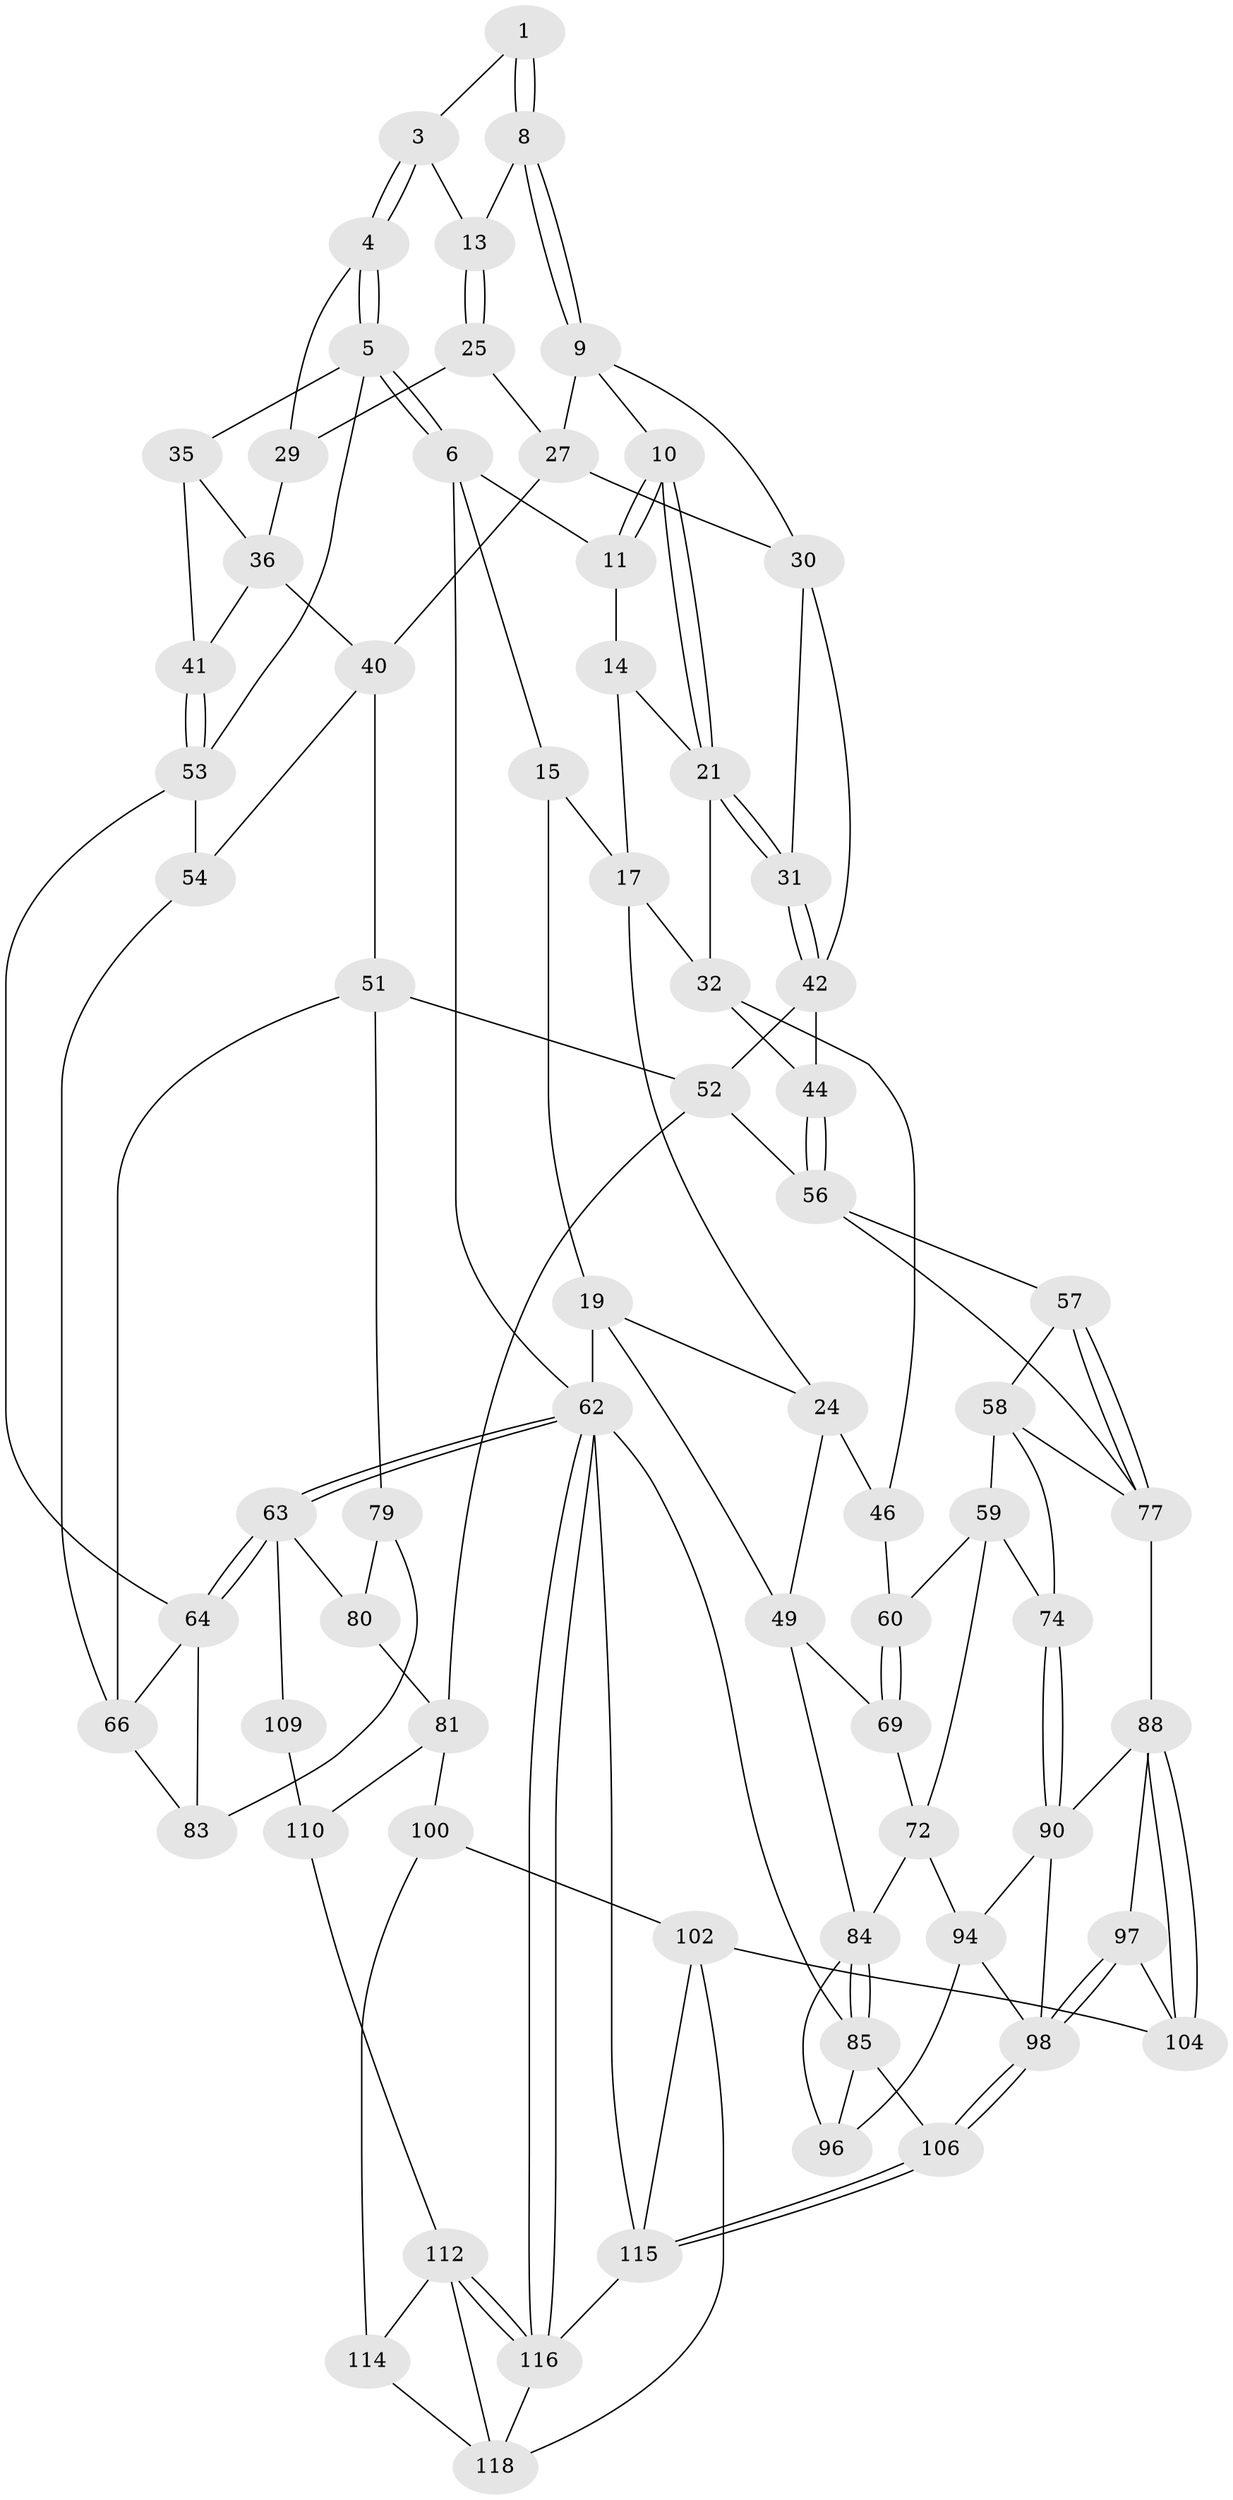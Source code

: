// original degree distribution, {3: 0.024793388429752067, 4: 0.2396694214876033, 5: 0.5041322314049587, 6: 0.23140495867768596}
// Generated by graph-tools (version 1.1) at 2025/11/02/27/25 16:11:51]
// undirected, 70 vertices, 148 edges
graph export_dot {
graph [start="1"]
  node [color=gray90,style=filled];
  1 [pos="+0.8160567337059424+0.0001624894596139299",super="+2"];
  3 [pos="+0.8367155374364335+0.048596515709014215"];
  4 [pos="+0.9311038621213796+0.1286507821929421"];
  5 [pos="+1+0.09221989202442296",super="+34"];
  6 [pos="+1+0",super="+7"];
  8 [pos="+0.6293319557740779+0.09878883468296024",super="+12"];
  9 [pos="+0.6100630394378505+0.09694270436864502",super="+28"];
  10 [pos="+0.5388185641574978+0.018017238130084753"];
  11 [pos="+0.49539168563783065+0"];
  13 [pos="+0.7600719035353574+0.1450113538594652"];
  14 [pos="+0.43853714416194395+0",super="+16"];
  15 [pos="+0.25032282553260665+0",super="+18"];
  17 [pos="+0.21830287302828422+0.1551228515332085",super="+23"];
  19 [pos="+0+0",super="+20"];
  21 [pos="+0.4043143570759677+0.24465984806929372",super="+22"];
  24 [pos="+0.08349307661310662+0.27437505622891184",super="+48"];
  25 [pos="+0.7853383522363243+0.17394183998969598",super="+26"];
  27 [pos="+0.6888099863084222+0.24994197625855755",super="+37"];
  29 [pos="+0.8418239408675428+0.19907133256185508",super="+33"];
  30 [pos="+0.569773270710958+0.24455909698779738",super="+38"];
  31 [pos="+0.4060775385648163+0.24891668732785446"];
  32 [pos="+0.21197116178242123+0.32187259119096845",super="+45"];
  35 [pos="+0.8432657092702266+0.27954386383983415"];
  36 [pos="+0.8368183315057179+0.27469685469901056",super="+39"];
  40 [pos="+0.7142984133419006+0.38579857821397884",super="+50"];
  41 [pos="+0.9602872604612225+0.40535488173795"];
  42 [pos="+0.43805606033128025+0.4451677134704791",super="+43"];
  44 [pos="+0.41317272832407514+0.477895099245782"];
  46 [pos="+0.24654714520918725+0.4541607294257362",super="+47"];
  49 [pos="+0+0.4006245982171535",super="+70"];
  51 [pos="+0.7344040439581561+0.5569535344138097",super="+68"];
  52 [pos="+0.7277561920705062+0.5613050437813475",super="+75"];
  53 [pos="+0.9634942934829671+0.40748416026590933",super="+55"];
  54 [pos="+0.887078490990037+0.4987062729659651"];
  56 [pos="+0.41209954245212793+0.49119738260920015",super="+76"];
  57 [pos="+0.40326669916889457+0.5064994331889977"];
  58 [pos="+0.18682660592812556+0.5955606105575164",super="+73"];
  59 [pos="+0.1735112823593283+0.5956665561234943",super="+71"];
  60 [pos="+0.1578533050190557+0.576039092640394",super="+61"];
  62 [pos="+1+1",super="+86"];
  63 [pos="+1+0.913417722078489",super="+108"];
  64 [pos="+1+0.677143547345405",super="+65"];
  66 [pos="+0.9117123287927579+0.5514718207547388",super="+67"];
  69 [pos="+0.02405158296624904+0.6405650580367103"];
  72 [pos="+0.1137380211163061+0.6922607265557471",super="+91"];
  74 [pos="+0.2259075857306581+0.7104175553771089"];
  77 [pos="+0.3659075424033115+0.6221508979706281",super="+78"];
  79 [pos="+0.8348830788385028+0.7259779514834155",super="+87"];
  80 [pos="+0.7409582895444617+0.7791186652281958",super="+105"];
  81 [pos="+0.7186009655634678+0.7906021565901681",super="+82"];
  83 [pos="+0.9142631084220681+0.6536617305151634"];
  84 [pos="+0+0.7883984452344666",super="+92"];
  85 [pos="+0+1",super="+107"];
  88 [pos="+0.38698306677174465+0.7862420344435946",super="+89"];
  90 [pos="+0.2317522807647434+0.7465691430826749",super="+93"];
  94 [pos="+0.1323223134786982+0.7615020031057663",super="+95"];
  96 [pos="+0.07899530933040358+0.8324043703101002"];
  97 [pos="+0.24235929622583335+0.838150974095314"];
  98 [pos="+0.1956170859416791+0.8919891797182949",super="+99"];
  100 [pos="+0.6553135702604976+0.790905949126621",super="+101"];
  102 [pos="+0.4824877147143954+0.8956132763768277",super="+103"];
  104 [pos="+0.38802027478540446+0.802710685294925"];
  106 [pos="+0.19566794867014942+0.940092568220344"];
  109 [pos="+0.9501665727202021+0.840139402013051"];
  110 [pos="+0.741848300850522+0.8132762060229742",super="+111"];
  112 [pos="+0.779619408162087+1",super="+113"];
  114 [pos="+0.6581740494920699+0.8847750203426585",super="+117"];
  115 [pos="+0.27101984028430315+1",super="+121"];
  116 [pos="+0.7989806592421664+1",super="+120"];
  118 [pos="+0.5967660907655408+0.988022591096434",super="+119"];
  1 -- 8 [weight=2];
  1 -- 8;
  1 -- 3;
  3 -- 4;
  3 -- 4;
  3 -- 13;
  4 -- 5;
  4 -- 5;
  4 -- 29;
  5 -- 6;
  5 -- 6;
  5 -- 53;
  5 -- 35;
  6 -- 15;
  6 -- 62;
  6 -- 11;
  8 -- 9;
  8 -- 9;
  8 -- 13;
  9 -- 10;
  9 -- 27;
  9 -- 30;
  10 -- 11;
  10 -- 11;
  10 -- 21;
  10 -- 21;
  11 -- 14;
  13 -- 25;
  13 -- 25;
  14 -- 17;
  14 -- 21;
  15 -- 19 [weight=2];
  15 -- 17;
  17 -- 24;
  17 -- 32;
  19 -- 49;
  19 -- 62;
  19 -- 24;
  21 -- 31;
  21 -- 31;
  21 -- 32;
  24 -- 49;
  24 -- 46;
  25 -- 29 [weight=2];
  25 -- 27;
  27 -- 40;
  27 -- 30;
  29 -- 36;
  30 -- 31;
  30 -- 42;
  31 -- 42;
  31 -- 42;
  32 -- 44;
  32 -- 46;
  35 -- 36;
  35 -- 41;
  36 -- 40;
  36 -- 41;
  40 -- 51;
  40 -- 54;
  41 -- 53;
  41 -- 53;
  42 -- 44;
  42 -- 52;
  44 -- 56;
  44 -- 56;
  46 -- 60 [weight=2];
  49 -- 84;
  49 -- 69;
  51 -- 52;
  51 -- 66;
  51 -- 79;
  52 -- 56;
  52 -- 81;
  53 -- 54;
  53 -- 64;
  54 -- 66;
  56 -- 57;
  56 -- 77;
  57 -- 58;
  57 -- 77;
  57 -- 77;
  58 -- 59;
  58 -- 77;
  58 -- 74;
  59 -- 60;
  59 -- 72;
  59 -- 74;
  60 -- 69;
  60 -- 69;
  62 -- 63;
  62 -- 63;
  62 -- 116;
  62 -- 116;
  62 -- 85;
  62 -- 115;
  63 -- 64;
  63 -- 64;
  63 -- 109;
  63 -- 80;
  64 -- 66;
  64 -- 83;
  66 -- 83;
  69 -- 72;
  72 -- 94;
  72 -- 84;
  74 -- 90;
  74 -- 90;
  77 -- 88;
  79 -- 80 [weight=2];
  79 -- 83;
  80 -- 81;
  81 -- 110;
  81 -- 100;
  84 -- 85;
  84 -- 85;
  84 -- 96;
  85 -- 96;
  85 -- 106;
  88 -- 104;
  88 -- 104;
  88 -- 97;
  88 -- 90;
  90 -- 94;
  90 -- 98;
  94 -- 96;
  94 -- 98;
  97 -- 98;
  97 -- 98;
  97 -- 104;
  98 -- 106;
  98 -- 106;
  100 -- 114 [weight=2];
  100 -- 102;
  102 -- 104;
  102 -- 115;
  102 -- 118;
  106 -- 115;
  106 -- 115;
  109 -- 110 [weight=2];
  110 -- 112;
  112 -- 116;
  112 -- 116;
  112 -- 114;
  112 -- 118;
  114 -- 118;
  115 -- 116;
  116 -- 118;
}
